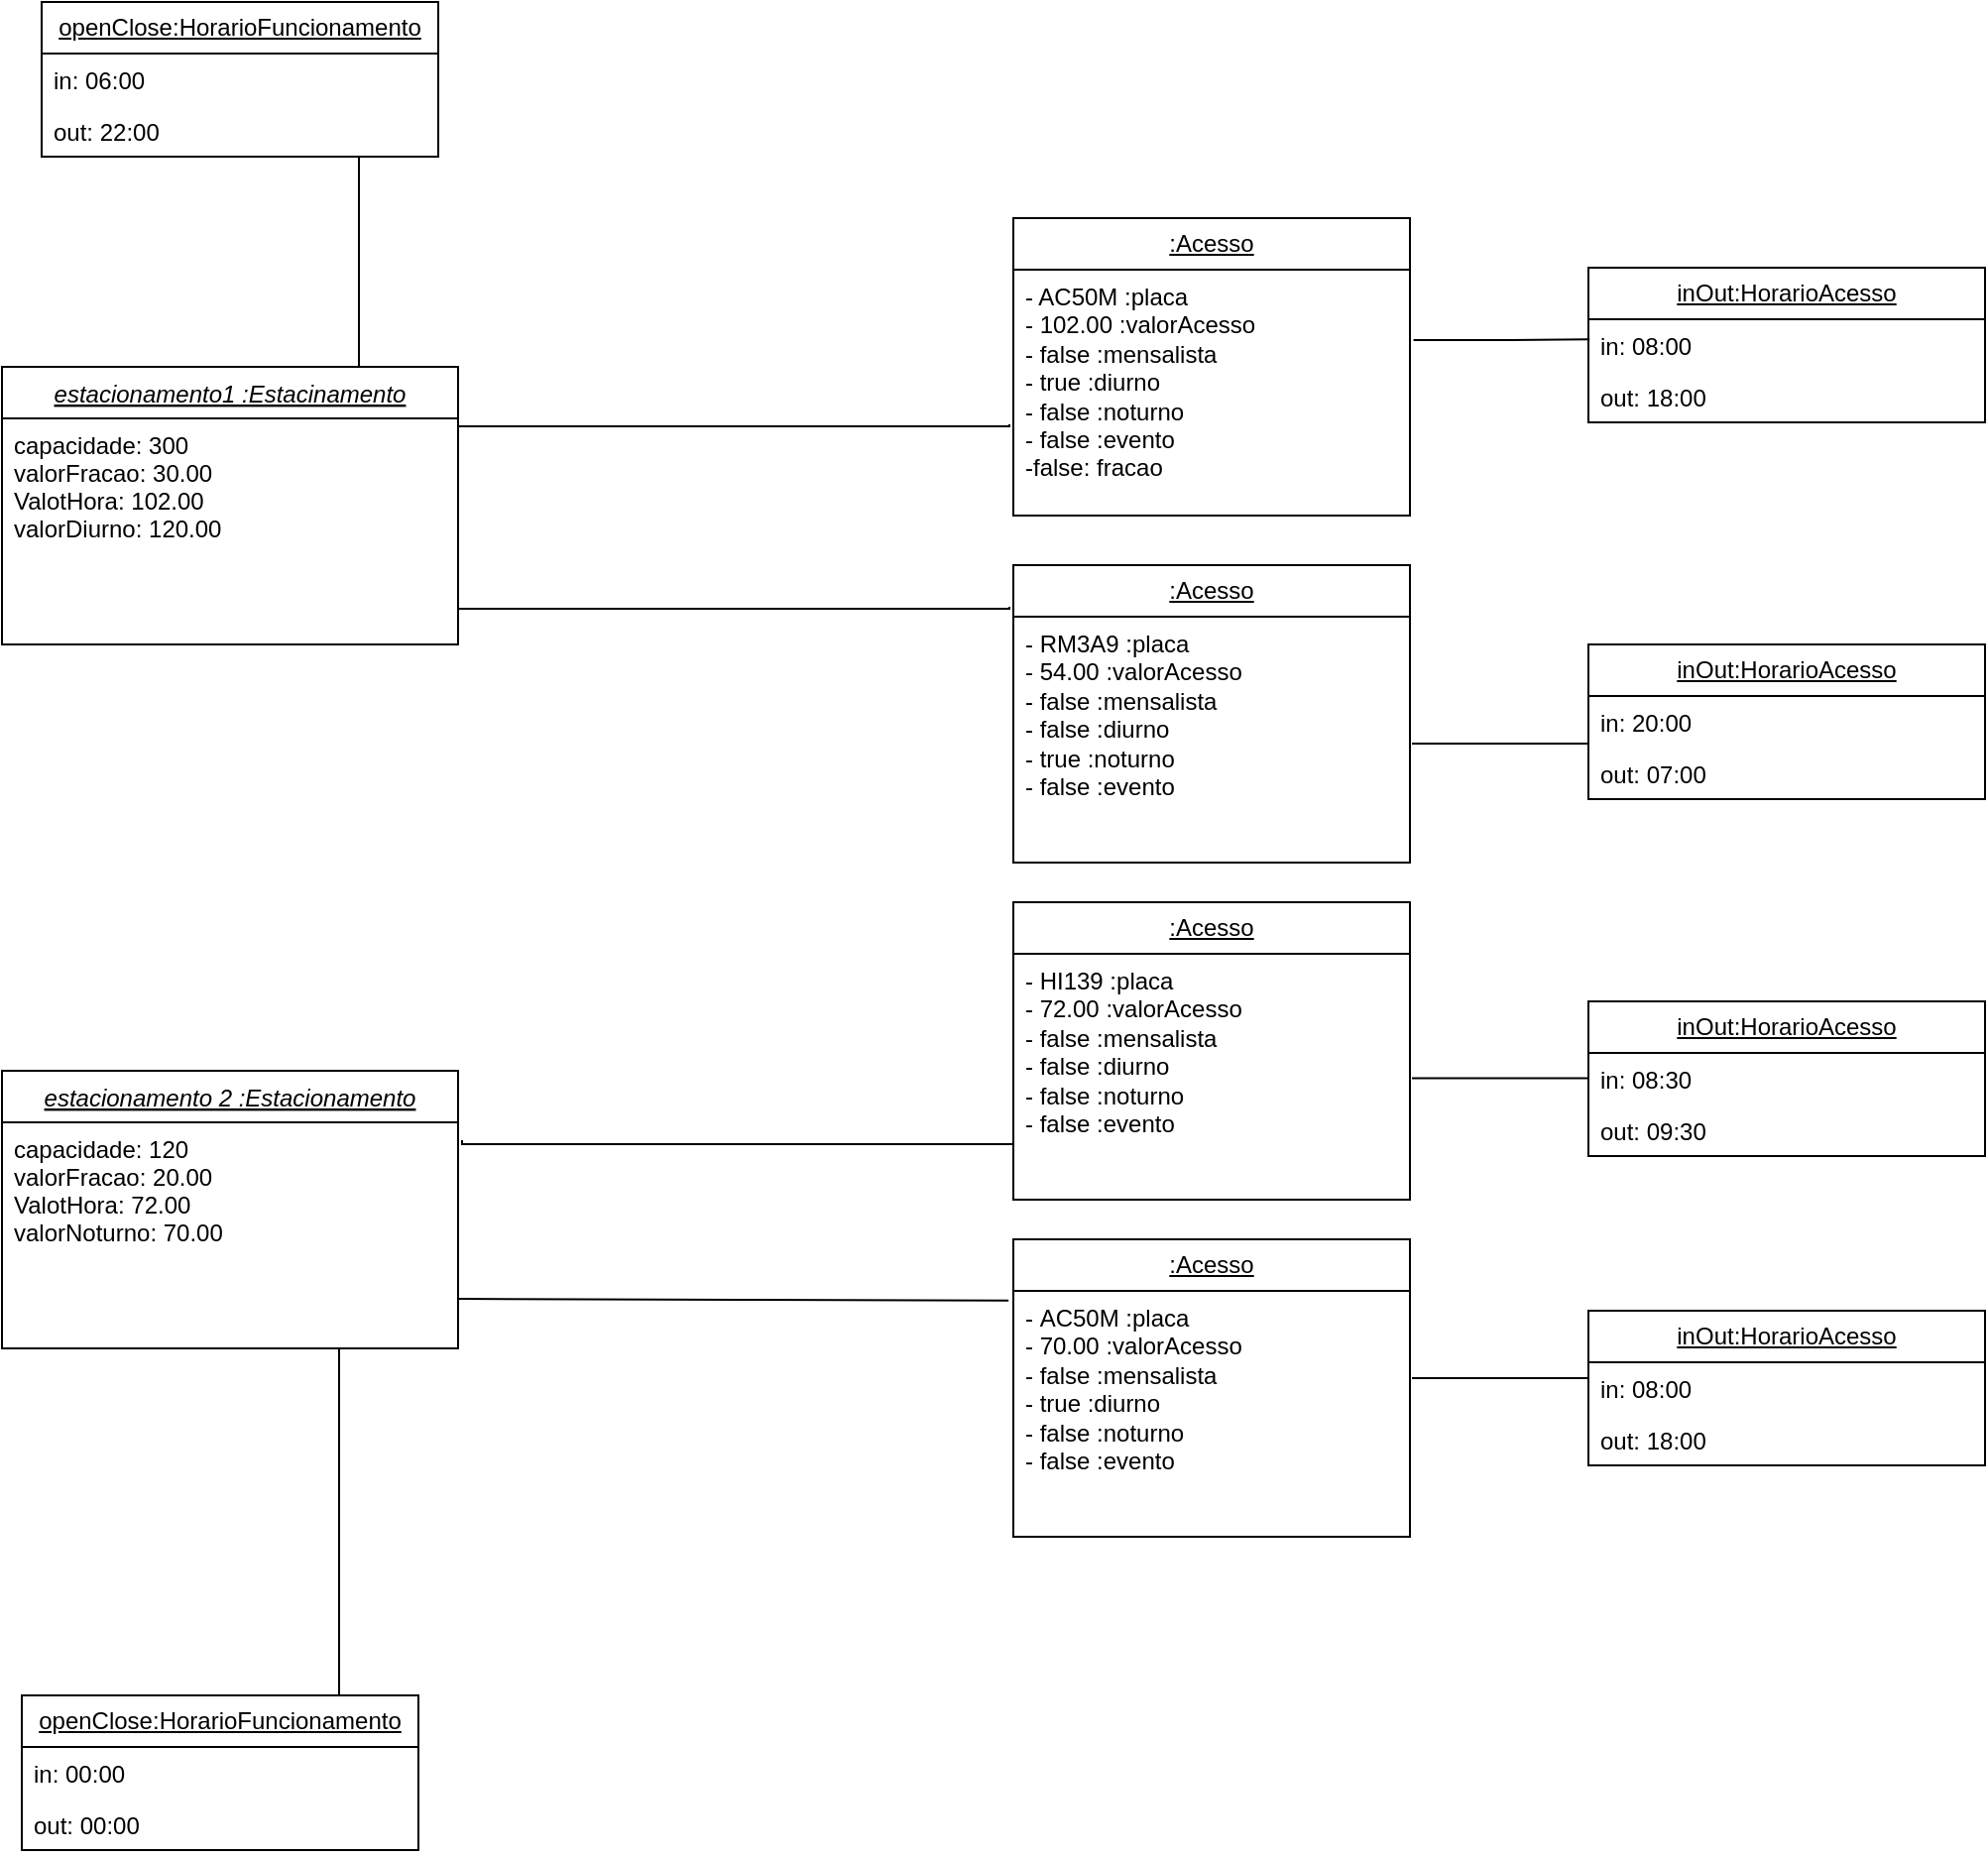 <mxfile version="21.3.2" type="github">
  <diagram id="He-pfbhHF_52gu7V2dkw" name="Página-1">
    <mxGraphModel dx="1500" dy="1996" grid="1" gridSize="10" guides="1" tooltips="1" connect="1" arrows="1" fold="1" page="1" pageScale="1" pageWidth="827" pageHeight="1169" math="0" shadow="0">
      <root>
        <mxCell id="WIyWlLk6GJQsqaUBKTNV-0" />
        <mxCell id="WIyWlLk6GJQsqaUBKTNV-1" parent="WIyWlLk6GJQsqaUBKTNV-0" />
        <mxCell id="zkfFHV4jXpPFQw0GAbJ--0" value="estacionamento1 :Estacinamento" style="swimlane;fontStyle=6;align=center;verticalAlign=top;childLayout=stackLayout;horizontal=1;startSize=26;horizontalStack=0;resizeParent=1;resizeLast=0;collapsible=1;marginBottom=0;rounded=0;shadow=0;strokeWidth=1;" parent="WIyWlLk6GJQsqaUBKTNV-1" vertex="1">
          <mxGeometry x="80" y="90" width="230" height="140" as="geometry">
            <mxRectangle x="230" y="140" width="160" height="26" as="alternateBounds" />
          </mxGeometry>
        </mxCell>
        <mxCell id="zkfFHV4jXpPFQw0GAbJ--1" value="capacidade: 300&#xa;valorFracao: 30.00&#xa;ValotHora: 102.00&#xa;valorDiurno: 120.00&#xa;" style="text;align=left;verticalAlign=top;spacingLeft=4;spacingRight=4;overflow=hidden;rotatable=0;points=[[0,0.5],[1,0.5]];portConstraint=eastwest;" parent="zkfFHV4jXpPFQw0GAbJ--0" vertex="1">
          <mxGeometry y="26" width="230" height="114" as="geometry" />
        </mxCell>
        <mxCell id="Rg48Sche9cE2XQFXGQyf-0" value="estacionamento 2 :Estacionamento" style="swimlane;fontStyle=6;align=center;verticalAlign=top;childLayout=stackLayout;horizontal=1;startSize=26;horizontalStack=0;resizeParent=1;resizeLast=0;collapsible=1;marginBottom=0;rounded=0;shadow=0;strokeWidth=1;" parent="WIyWlLk6GJQsqaUBKTNV-1" vertex="1">
          <mxGeometry x="80" y="445" width="230" height="140" as="geometry">
            <mxRectangle x="230" y="140" width="160" height="26" as="alternateBounds" />
          </mxGeometry>
        </mxCell>
        <mxCell id="Rg48Sche9cE2XQFXGQyf-1" value="capacidade: 120&#xa;valorFracao: 20.00&#xa;ValotHora: 72.00&#xa;valorNoturno: 70.00&#xa;" style="text;align=left;verticalAlign=top;spacingLeft=4;spacingRight=4;overflow=hidden;rotatable=0;points=[[0,0.5],[1,0.5]];portConstraint=eastwest;" parent="Rg48Sche9cE2XQFXGQyf-0" vertex="1">
          <mxGeometry y="26" width="230" height="114" as="geometry" />
        </mxCell>
        <mxCell id="Rg48Sche9cE2XQFXGQyf-10" value="&lt;u&gt;:Acesso&lt;/u&gt;" style="swimlane;fontStyle=0;childLayout=stackLayout;horizontal=1;startSize=26;fillColor=none;horizontalStack=0;resizeParent=1;resizeParentMax=0;resizeLast=0;collapsible=1;marginBottom=0;whiteSpace=wrap;html=1;" parent="WIyWlLk6GJQsqaUBKTNV-1" vertex="1">
          <mxGeometry x="590" y="15" width="200" height="150" as="geometry" />
        </mxCell>
        <mxCell id="Rg48Sche9cE2XQFXGQyf-11" value="- AC50M&amp;nbsp;:placa&lt;br&gt;- 102.00 :valorAcesso&lt;br&gt;- false :mensalista&lt;br&gt;- true :diurno&lt;br&gt;- false :noturno&lt;br&gt;- false :evento&lt;br&gt;-false: fracao" style="text;strokeColor=none;fillColor=none;align=left;verticalAlign=top;spacingLeft=4;spacingRight=4;overflow=hidden;rotatable=0;points=[[0,0.5],[1,0.5]];portConstraint=eastwest;whiteSpace=wrap;html=1;" parent="Rg48Sche9cE2XQFXGQyf-10" vertex="1">
          <mxGeometry y="26" width="200" height="124" as="geometry" />
        </mxCell>
        <mxCell id="Rg48Sche9cE2XQFXGQyf-20" value="&lt;u&gt;:Acesso&lt;/u&gt;" style="swimlane;fontStyle=0;childLayout=stackLayout;horizontal=1;startSize=26;fillColor=none;horizontalStack=0;resizeParent=1;resizeParentMax=0;resizeLast=0;collapsible=1;marginBottom=0;whiteSpace=wrap;html=1;" parent="WIyWlLk6GJQsqaUBKTNV-1" vertex="1">
          <mxGeometry x="590" y="190" width="200" height="150" as="geometry" />
        </mxCell>
        <mxCell id="Rg48Sche9cE2XQFXGQyf-21" value="-&amp;nbsp;RM3A9&amp;nbsp;:placa&lt;br&gt;- 54.00 :valorAcesso&lt;br&gt;- false :mensalista&lt;br&gt;- false :diurno&lt;br&gt;- true :noturno&lt;br&gt;- false :evento" style="text;strokeColor=none;fillColor=none;align=left;verticalAlign=top;spacingLeft=4;spacingRight=4;overflow=hidden;rotatable=0;points=[[0,0.5],[1,0.5]];portConstraint=eastwest;whiteSpace=wrap;html=1;" parent="Rg48Sche9cE2XQFXGQyf-20" vertex="1">
          <mxGeometry y="26" width="200" height="124" as="geometry" />
        </mxCell>
        <mxCell id="Rg48Sche9cE2XQFXGQyf-22" value="&lt;u&gt;:Acesso&lt;/u&gt;" style="swimlane;fontStyle=0;childLayout=stackLayout;horizontal=1;startSize=26;fillColor=none;horizontalStack=0;resizeParent=1;resizeParentMax=0;resizeLast=0;collapsible=1;marginBottom=0;whiteSpace=wrap;html=1;" parent="WIyWlLk6GJQsqaUBKTNV-1" vertex="1">
          <mxGeometry x="590" y="360" width="200" height="150" as="geometry" />
        </mxCell>
        <mxCell id="Rg48Sche9cE2XQFXGQyf-23" value="-&amp;nbsp;HI139&amp;nbsp;:placa&lt;br&gt;- 72.00 :valorAcesso&lt;br&gt;- false :mensalista&lt;br&gt;- false :diurno&lt;br&gt;- false :noturno&lt;br&gt;- false :evento" style="text;strokeColor=none;fillColor=none;align=left;verticalAlign=top;spacingLeft=4;spacingRight=4;overflow=hidden;rotatable=0;points=[[0,0.5],[1,0.5]];portConstraint=eastwest;whiteSpace=wrap;html=1;" parent="Rg48Sche9cE2XQFXGQyf-22" vertex="1">
          <mxGeometry y="26" width="200" height="124" as="geometry" />
        </mxCell>
        <mxCell id="Rg48Sche9cE2XQFXGQyf-24" value="&lt;u&gt;:Acesso&lt;/u&gt;" style="swimlane;fontStyle=0;childLayout=stackLayout;horizontal=1;startSize=26;fillColor=none;horizontalStack=0;resizeParent=1;resizeParentMax=0;resizeLast=0;collapsible=1;marginBottom=0;whiteSpace=wrap;html=1;" parent="WIyWlLk6GJQsqaUBKTNV-1" vertex="1">
          <mxGeometry x="590" y="530" width="200" height="150" as="geometry" />
        </mxCell>
        <mxCell id="Rg48Sche9cE2XQFXGQyf-25" value="-&amp;nbsp;AC50M :placa&lt;br&gt;- 70.00 :valorAcesso&lt;br&gt;- false :mensalista&lt;br&gt;- true :diurno&lt;br&gt;- false :noturno&lt;br&gt;- false :evento" style="text;strokeColor=none;fillColor=none;align=left;verticalAlign=top;spacingLeft=4;spacingRight=4;overflow=hidden;rotatable=0;points=[[0,0.5],[1,0.5]];portConstraint=eastwest;whiteSpace=wrap;html=1;" parent="Rg48Sche9cE2XQFXGQyf-24" vertex="1">
          <mxGeometry y="26" width="200" height="124" as="geometry" />
        </mxCell>
        <mxCell id="Rqd5GMoUPTNNjES2_OAK-5" value="&lt;u&gt;openClose:HorarioFuncionamento&lt;/u&gt;" style="swimlane;fontStyle=0;childLayout=stackLayout;horizontal=1;startSize=26;fillColor=none;horizontalStack=0;resizeParent=1;resizeParentMax=0;resizeLast=0;collapsible=1;marginBottom=0;whiteSpace=wrap;html=1;" parent="WIyWlLk6GJQsqaUBKTNV-1" vertex="1">
          <mxGeometry x="90" y="760" width="200" height="78" as="geometry" />
        </mxCell>
        <mxCell id="Rqd5GMoUPTNNjES2_OAK-6" value="in: 00:00" style="text;strokeColor=none;fillColor=none;align=left;verticalAlign=top;spacingLeft=4;spacingRight=4;overflow=hidden;rotatable=0;points=[[0,0.5],[1,0.5]];portConstraint=eastwest;whiteSpace=wrap;html=1;" parent="Rqd5GMoUPTNNjES2_OAK-5" vertex="1">
          <mxGeometry y="26" width="200" height="26" as="geometry" />
        </mxCell>
        <mxCell id="Rqd5GMoUPTNNjES2_OAK-7" value="out: 00:00" style="text;strokeColor=none;fillColor=none;align=left;verticalAlign=top;spacingLeft=4;spacingRight=4;overflow=hidden;rotatable=0;points=[[0,0.5],[1,0.5]];portConstraint=eastwest;whiteSpace=wrap;html=1;" parent="Rqd5GMoUPTNNjES2_OAK-5" vertex="1">
          <mxGeometry y="52" width="200" height="26" as="geometry" />
        </mxCell>
        <mxCell id="Rqd5GMoUPTNNjES2_OAK-17" value="&lt;u&gt;inOut:HorarioAcesso&lt;/u&gt;" style="swimlane;fontStyle=0;childLayout=stackLayout;horizontal=1;startSize=26;fillColor=none;horizontalStack=0;resizeParent=1;resizeParentMax=0;resizeLast=0;collapsible=1;marginBottom=0;whiteSpace=wrap;html=1;" parent="WIyWlLk6GJQsqaUBKTNV-1" vertex="1">
          <mxGeometry x="880" y="40" width="200" height="78" as="geometry" />
        </mxCell>
        <mxCell id="Rqd5GMoUPTNNjES2_OAK-18" value="in: 08:00" style="text;strokeColor=none;fillColor=none;align=left;verticalAlign=top;spacingLeft=4;spacingRight=4;overflow=hidden;rotatable=0;points=[[0,0.5],[1,0.5]];portConstraint=eastwest;whiteSpace=wrap;html=1;" parent="Rqd5GMoUPTNNjES2_OAK-17" vertex="1">
          <mxGeometry y="26" width="200" height="26" as="geometry" />
        </mxCell>
        <mxCell id="Rqd5GMoUPTNNjES2_OAK-19" value="out: 18:00" style="text;strokeColor=none;fillColor=none;align=left;verticalAlign=top;spacingLeft=4;spacingRight=4;overflow=hidden;rotatable=0;points=[[0,0.5],[1,0.5]];portConstraint=eastwest;whiteSpace=wrap;html=1;" parent="Rqd5GMoUPTNNjES2_OAK-17" vertex="1">
          <mxGeometry y="52" width="200" height="26" as="geometry" />
        </mxCell>
        <mxCell id="Rqd5GMoUPTNNjES2_OAK-23" value="&lt;u&gt;inOut:HorarioAcesso&lt;/u&gt;" style="swimlane;fontStyle=0;childLayout=stackLayout;horizontal=1;startSize=26;fillColor=none;horizontalStack=0;resizeParent=1;resizeParentMax=0;resizeLast=0;collapsible=1;marginBottom=0;whiteSpace=wrap;html=1;" parent="WIyWlLk6GJQsqaUBKTNV-1" vertex="1">
          <mxGeometry x="880" y="230" width="200" height="78" as="geometry" />
        </mxCell>
        <mxCell id="Rqd5GMoUPTNNjES2_OAK-24" value="in: 20:00" style="text;strokeColor=none;fillColor=none;align=left;verticalAlign=top;spacingLeft=4;spacingRight=4;overflow=hidden;rotatable=0;points=[[0,0.5],[1,0.5]];portConstraint=eastwest;whiteSpace=wrap;html=1;" parent="Rqd5GMoUPTNNjES2_OAK-23" vertex="1">
          <mxGeometry y="26" width="200" height="26" as="geometry" />
        </mxCell>
        <mxCell id="Rqd5GMoUPTNNjES2_OAK-25" value="out: 07:00" style="text;strokeColor=none;fillColor=none;align=left;verticalAlign=top;spacingLeft=4;spacingRight=4;overflow=hidden;rotatable=0;points=[[0,0.5],[1,0.5]];portConstraint=eastwest;whiteSpace=wrap;html=1;" parent="Rqd5GMoUPTNNjES2_OAK-23" vertex="1">
          <mxGeometry y="52" width="200" height="26" as="geometry" />
        </mxCell>
        <mxCell id="Rqd5GMoUPTNNjES2_OAK-26" value="&lt;u&gt;inOut:HorarioAcesso&lt;/u&gt;" style="swimlane;fontStyle=0;childLayout=stackLayout;horizontal=1;startSize=26;fillColor=none;horizontalStack=0;resizeParent=1;resizeParentMax=0;resizeLast=0;collapsible=1;marginBottom=0;whiteSpace=wrap;html=1;" parent="WIyWlLk6GJQsqaUBKTNV-1" vertex="1">
          <mxGeometry x="880" y="410" width="200" height="78" as="geometry" />
        </mxCell>
        <mxCell id="Rqd5GMoUPTNNjES2_OAK-27" value="in: 08:30" style="text;strokeColor=none;fillColor=none;align=left;verticalAlign=top;spacingLeft=4;spacingRight=4;overflow=hidden;rotatable=0;points=[[0,0.5],[1,0.5]];portConstraint=eastwest;whiteSpace=wrap;html=1;" parent="Rqd5GMoUPTNNjES2_OAK-26" vertex="1">
          <mxGeometry y="26" width="200" height="26" as="geometry" />
        </mxCell>
        <mxCell id="Rqd5GMoUPTNNjES2_OAK-28" value="out: 09:30" style="text;strokeColor=none;fillColor=none;align=left;verticalAlign=top;spacingLeft=4;spacingRight=4;overflow=hidden;rotatable=0;points=[[0,0.5],[1,0.5]];portConstraint=eastwest;whiteSpace=wrap;html=1;" parent="Rqd5GMoUPTNNjES2_OAK-26" vertex="1">
          <mxGeometry y="52" width="200" height="26" as="geometry" />
        </mxCell>
        <mxCell id="Rqd5GMoUPTNNjES2_OAK-29" value="&lt;u&gt;inOut:HorarioAcesso&lt;/u&gt;" style="swimlane;fontStyle=0;childLayout=stackLayout;horizontal=1;startSize=26;fillColor=none;horizontalStack=0;resizeParent=1;resizeParentMax=0;resizeLast=0;collapsible=1;marginBottom=0;whiteSpace=wrap;html=1;" parent="WIyWlLk6GJQsqaUBKTNV-1" vertex="1">
          <mxGeometry x="880" y="566" width="200" height="78" as="geometry" />
        </mxCell>
        <mxCell id="Rqd5GMoUPTNNjES2_OAK-30" value="in: 08:00" style="text;strokeColor=none;fillColor=none;align=left;verticalAlign=top;spacingLeft=4;spacingRight=4;overflow=hidden;rotatable=0;points=[[0,0.5],[1,0.5]];portConstraint=eastwest;whiteSpace=wrap;html=1;" parent="Rqd5GMoUPTNNjES2_OAK-29" vertex="1">
          <mxGeometry y="26" width="200" height="26" as="geometry" />
        </mxCell>
        <mxCell id="Rqd5GMoUPTNNjES2_OAK-31" value="out: 18:00" style="text;strokeColor=none;fillColor=none;align=left;verticalAlign=top;spacingLeft=4;spacingRight=4;overflow=hidden;rotatable=0;points=[[0,0.5],[1,0.5]];portConstraint=eastwest;whiteSpace=wrap;html=1;" parent="Rqd5GMoUPTNNjES2_OAK-29" vertex="1">
          <mxGeometry y="52" width="200" height="26" as="geometry" />
        </mxCell>
        <mxCell id="Rqd5GMoUPTNNjES2_OAK-32" value="&lt;u&gt;openClose:HorarioFuncionamento&lt;/u&gt;" style="swimlane;fontStyle=0;childLayout=stackLayout;horizontal=1;startSize=26;fillColor=none;horizontalStack=0;resizeParent=1;resizeParentMax=0;resizeLast=0;collapsible=1;marginBottom=0;whiteSpace=wrap;html=1;" parent="WIyWlLk6GJQsqaUBKTNV-1" vertex="1">
          <mxGeometry x="100" y="-94" width="200" height="78" as="geometry" />
        </mxCell>
        <mxCell id="Rqd5GMoUPTNNjES2_OAK-33" value="in: 06:00" style="text;strokeColor=none;fillColor=none;align=left;verticalAlign=top;spacingLeft=4;spacingRight=4;overflow=hidden;rotatable=0;points=[[0,0.5],[1,0.5]];portConstraint=eastwest;whiteSpace=wrap;html=1;" parent="Rqd5GMoUPTNNjES2_OAK-32" vertex="1">
          <mxGeometry y="26" width="200" height="26" as="geometry" />
        </mxCell>
        <mxCell id="Rqd5GMoUPTNNjES2_OAK-34" value="out: 22:00" style="text;strokeColor=none;fillColor=none;align=left;verticalAlign=top;spacingLeft=4;spacingRight=4;overflow=hidden;rotatable=0;points=[[0,0.5],[1,0.5]];portConstraint=eastwest;whiteSpace=wrap;html=1;" parent="Rqd5GMoUPTNNjES2_OAK-32" vertex="1">
          <mxGeometry y="52" width="200" height="26" as="geometry" />
        </mxCell>
        <mxCell id="Rqd5GMoUPTNNjES2_OAK-35" value="" style="endArrow=none;html=1;edgeStyle=orthogonalEdgeStyle;rounded=0;exitX=1.009;exitY=0.286;exitDx=0;exitDy=0;exitPerimeter=0;entryX=0.003;entryY=0.39;entryDx=0;entryDy=0;entryPerimeter=0;" parent="WIyWlLk6GJQsqaUBKTNV-1" source="Rg48Sche9cE2XQFXGQyf-11" target="Rqd5GMoUPTNNjES2_OAK-18" edge="1">
          <mxGeometry relative="1" as="geometry">
            <mxPoint x="770" y="78.33" as="sourcePoint" />
            <mxPoint x="930" y="78.33" as="targetPoint" />
          </mxGeometry>
        </mxCell>
        <mxCell id="Rqd5GMoUPTNNjES2_OAK-41" value="" style="endArrow=none;html=1;edgeStyle=orthogonalEdgeStyle;rounded=0;exitX=1.009;exitY=0.286;exitDx=0;exitDy=0;exitPerimeter=0;entryX=0.003;entryY=0.39;entryDx=0;entryDy=0;entryPerimeter=0;" parent="WIyWlLk6GJQsqaUBKTNV-1" edge="1">
          <mxGeometry relative="1" as="geometry">
            <mxPoint x="791" y="280" as="sourcePoint" />
            <mxPoint x="880" y="280" as="targetPoint" />
          </mxGeometry>
        </mxCell>
        <mxCell id="Rqd5GMoUPTNNjES2_OAK-42" value="" style="endArrow=none;html=1;edgeStyle=orthogonalEdgeStyle;rounded=0;exitX=1.009;exitY=0.286;exitDx=0;exitDy=0;exitPerimeter=0;entryX=0.003;entryY=0.39;entryDx=0;entryDy=0;entryPerimeter=0;" parent="WIyWlLk6GJQsqaUBKTNV-1" edge="1">
          <mxGeometry relative="1" as="geometry">
            <mxPoint x="791" y="448.76" as="sourcePoint" />
            <mxPoint x="880" y="448.76" as="targetPoint" />
          </mxGeometry>
        </mxCell>
        <mxCell id="Rqd5GMoUPTNNjES2_OAK-43" value="" style="endArrow=none;html=1;edgeStyle=orthogonalEdgeStyle;rounded=0;exitX=1.009;exitY=0.286;exitDx=0;exitDy=0;exitPerimeter=0;entryX=0.003;entryY=0.39;entryDx=0;entryDy=0;entryPerimeter=0;" parent="WIyWlLk6GJQsqaUBKTNV-1" edge="1">
          <mxGeometry relative="1" as="geometry">
            <mxPoint x="791" y="600" as="sourcePoint" />
            <mxPoint x="880" y="600" as="targetPoint" />
          </mxGeometry>
        </mxCell>
        <mxCell id="y6JAszAMZo6XRQQ3keOj-2" value="" style="endArrow=none;html=1;edgeStyle=orthogonalEdgeStyle;rounded=0;entryX=-0.012;entryY=0.039;entryDx=0;entryDy=0;entryPerimeter=0;" edge="1" parent="WIyWlLk6GJQsqaUBKTNV-1" target="Rg48Sche9cE2XQFXGQyf-25">
          <mxGeometry relative="1" as="geometry">
            <mxPoint x="310" y="560" as="sourcePoint" />
            <mxPoint x="470" y="560" as="targetPoint" />
          </mxGeometry>
        </mxCell>
        <mxCell id="y6JAszAMZo6XRQQ3keOj-6" value="" style="endArrow=none;html=1;edgeStyle=orthogonalEdgeStyle;rounded=0;entryX=-0.012;entryY=0.039;entryDx=0;entryDy=0;entryPerimeter=0;" edge="1" parent="WIyWlLk6GJQsqaUBKTNV-1">
          <mxGeometry relative="1" as="geometry">
            <mxPoint x="310" y="118" as="sourcePoint" />
            <mxPoint x="588" y="119" as="targetPoint" />
            <Array as="points">
              <mxPoint x="310" y="120" />
            </Array>
          </mxGeometry>
        </mxCell>
        <mxCell id="y6JAszAMZo6XRQQ3keOj-7" value="" style="endArrow=none;html=1;edgeStyle=orthogonalEdgeStyle;rounded=0;entryX=-0.012;entryY=0.039;entryDx=0;entryDy=0;entryPerimeter=0;" edge="1" parent="WIyWlLk6GJQsqaUBKTNV-1">
          <mxGeometry relative="1" as="geometry">
            <mxPoint x="310" y="210" as="sourcePoint" />
            <mxPoint x="588" y="211" as="targetPoint" />
            <Array as="points">
              <mxPoint x="310" y="212" />
            </Array>
          </mxGeometry>
        </mxCell>
        <mxCell id="y6JAszAMZo6XRQQ3keOj-8" value="" style="endArrow=none;html=1;edgeStyle=orthogonalEdgeStyle;rounded=0;entryX=-0.012;entryY=0.039;entryDx=0;entryDy=0;entryPerimeter=0;" edge="1" parent="WIyWlLk6GJQsqaUBKTNV-1">
          <mxGeometry relative="1" as="geometry">
            <mxPoint x="312" y="480" as="sourcePoint" />
            <mxPoint x="590" y="481" as="targetPoint" />
            <Array as="points">
              <mxPoint x="312" y="482" />
            </Array>
          </mxGeometry>
        </mxCell>
        <mxCell id="y6JAszAMZo6XRQQ3keOj-9" value="" style="endArrow=none;html=1;edgeStyle=orthogonalEdgeStyle;rounded=0;exitX=0.75;exitY=0;exitDx=0;exitDy=0;" edge="1" parent="WIyWlLk6GJQsqaUBKTNV-1" source="Rqd5GMoUPTNNjES2_OAK-5">
          <mxGeometry relative="1" as="geometry">
            <mxPoint x="250" y="715" as="sourcePoint" />
            <mxPoint x="250" y="585" as="targetPoint" />
            <Array as="points">
              <mxPoint x="250" y="760" />
            </Array>
          </mxGeometry>
        </mxCell>
        <mxCell id="y6JAszAMZo6XRQQ3keOj-15" value="" style="endArrow=none;html=1;edgeStyle=orthogonalEdgeStyle;rounded=0;exitX=0.75;exitY=0;exitDx=0;exitDy=0;" edge="1" parent="WIyWlLk6GJQsqaUBKTNV-1" target="Rqd5GMoUPTNNjES2_OAK-34">
          <mxGeometry relative="1" as="geometry">
            <mxPoint x="250" y="90" as="sourcePoint" />
            <mxPoint x="260" y="-6.5" as="targetPoint" />
            <Array as="points">
              <mxPoint x="260" y="90" />
            </Array>
          </mxGeometry>
        </mxCell>
      </root>
    </mxGraphModel>
  </diagram>
</mxfile>
